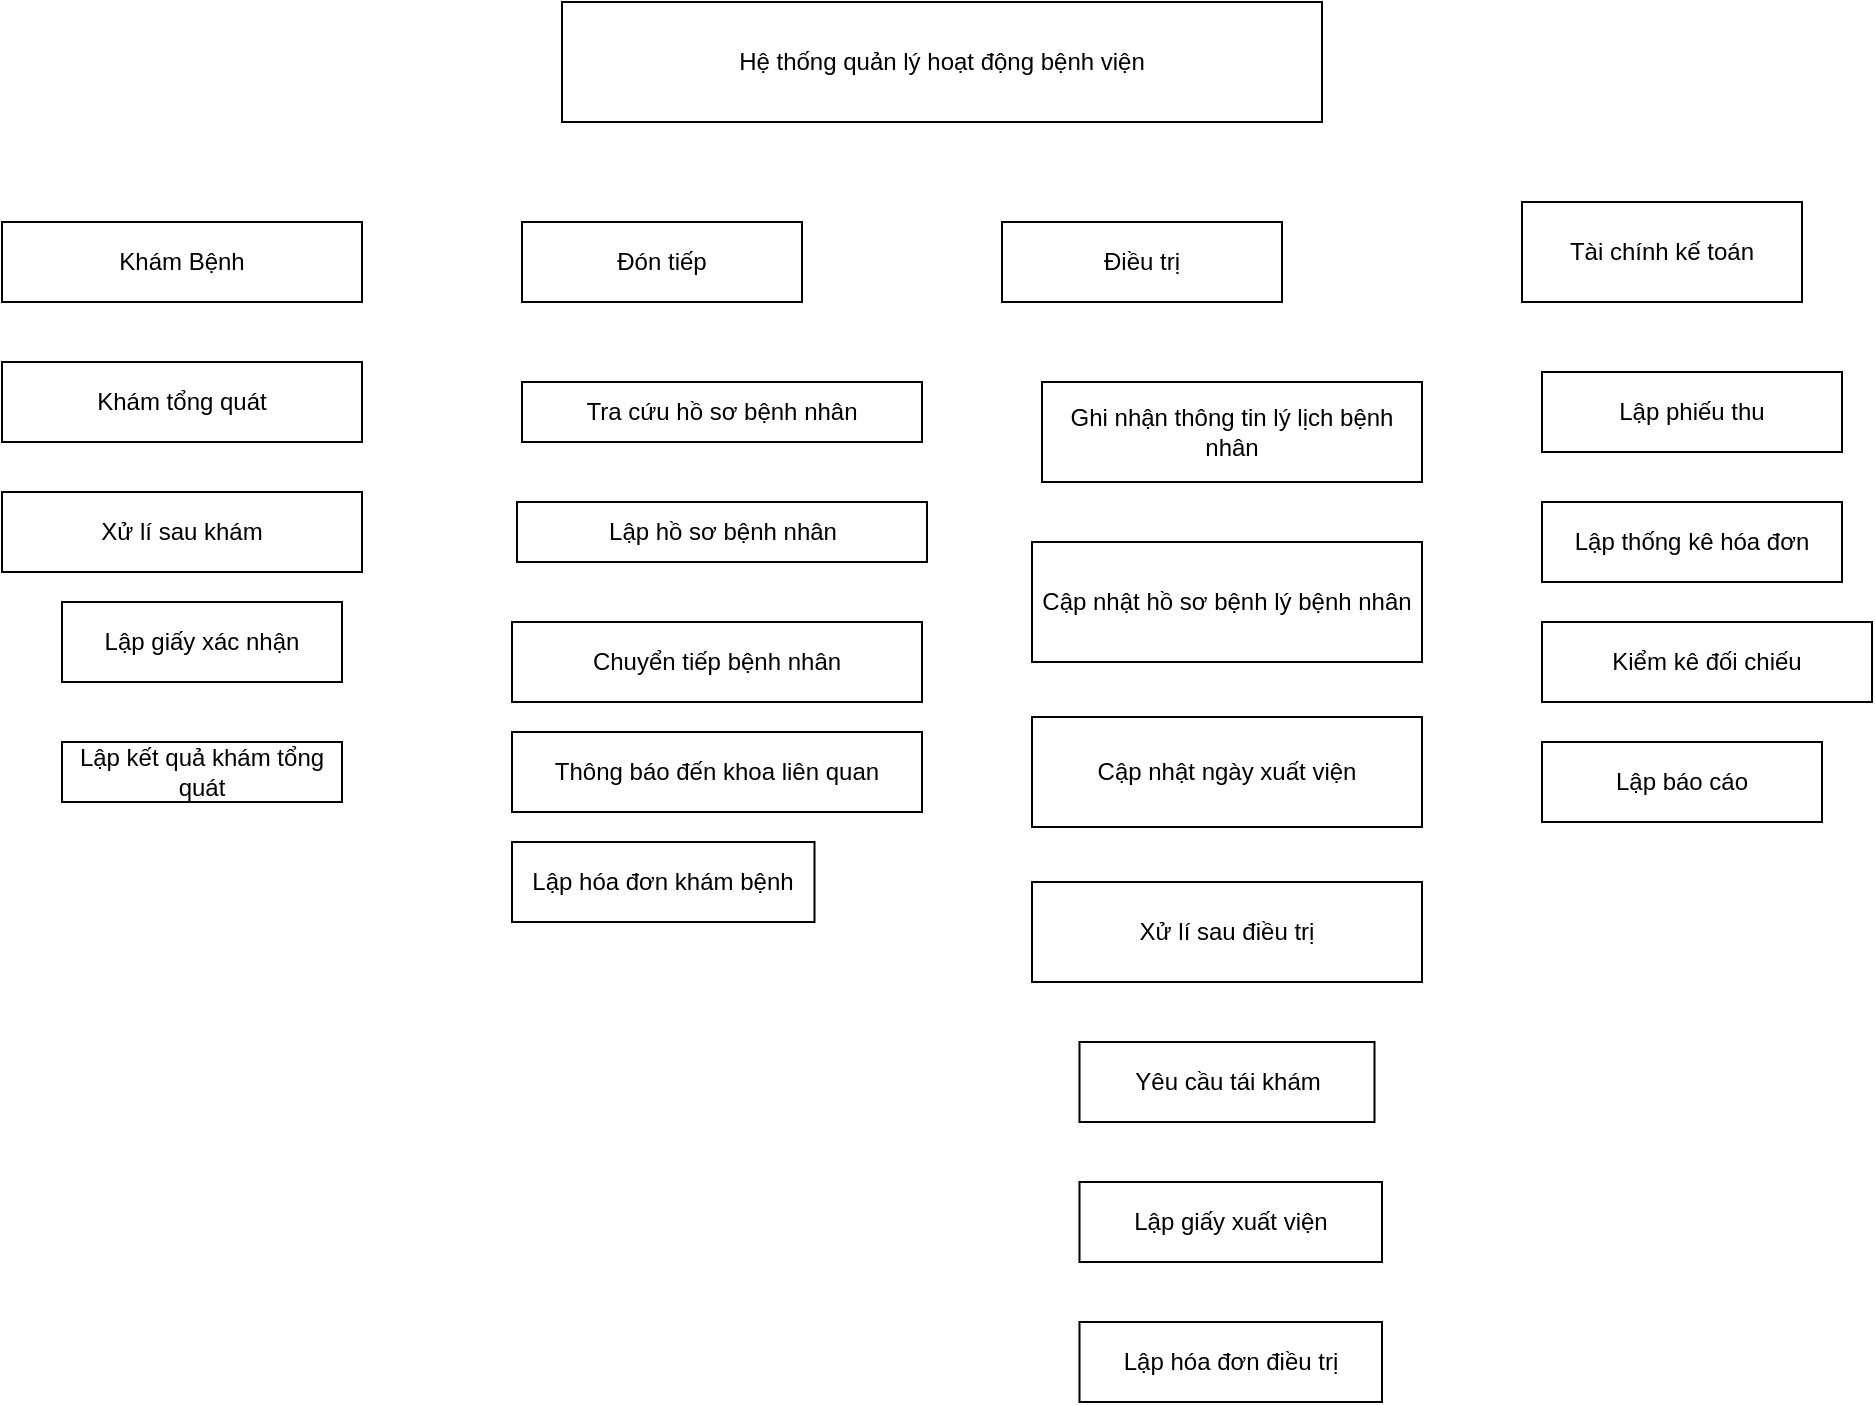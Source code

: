 <mxfile version="13.9.6" type="github">
  <diagram id="KvaNWkCoYmiCyT0ZWtry" name="Page-1">
    <mxGraphModel dx="1019" dy="519" grid="1" gridSize="10" guides="1" tooltips="1" connect="1" arrows="1" fold="1" page="1" pageScale="1" pageWidth="850" pageHeight="1100" math="0" shadow="0">
      <root>
        <mxCell id="0" />
        <mxCell id="1" parent="0" />
        <mxCell id="vkGjbb_7PXERbVB5Fccl-1" value="Hệ thống quản lý hoạt động bệnh viện" style="rounded=0;whiteSpace=wrap;html=1;" parent="1" vertex="1">
          <mxGeometry x="300" y="10" width="380" height="60" as="geometry" />
        </mxCell>
        <mxCell id="vkGjbb_7PXERbVB5Fccl-2" value="Khám Bệnh" style="rounded=0;whiteSpace=wrap;html=1;" parent="1" vertex="1">
          <mxGeometry x="20" y="120" width="180" height="40" as="geometry" />
        </mxCell>
        <mxCell id="vkGjbb_7PXERbVB5Fccl-3" value="Khám tổng quát" style="rounded=0;whiteSpace=wrap;html=1;" parent="1" vertex="1">
          <mxGeometry x="20" y="190" width="180" height="40" as="geometry" />
        </mxCell>
        <mxCell id="vkGjbb_7PXERbVB5Fccl-4" value="Xử lí sau khám" style="rounded=0;whiteSpace=wrap;html=1;" parent="1" vertex="1">
          <mxGeometry x="20" y="255" width="180" height="40" as="geometry" />
        </mxCell>
        <mxCell id="vkGjbb_7PXERbVB5Fccl-5" value="Đón tiếp" style="rounded=0;whiteSpace=wrap;html=1;" parent="1" vertex="1">
          <mxGeometry x="280" y="120" width="140" height="40" as="geometry" />
        </mxCell>
        <mxCell id="vkGjbb_7PXERbVB5Fccl-6" value="Tra cứu hồ sơ bệnh nhân" style="rounded=0;whiteSpace=wrap;html=1;" parent="1" vertex="1">
          <mxGeometry x="280" y="200" width="200" height="30" as="geometry" />
        </mxCell>
        <mxCell id="vkGjbb_7PXERbVB5Fccl-7" value="Lập hồ sơ bệnh nhân" style="rounded=0;whiteSpace=wrap;html=1;" parent="1" vertex="1">
          <mxGeometry x="277.5" y="260" width="205" height="30" as="geometry" />
        </mxCell>
        <mxCell id="vkGjbb_7PXERbVB5Fccl-8" value="Chuyển tiếp bệnh nhân" style="rounded=0;whiteSpace=wrap;html=1;" parent="1" vertex="1">
          <mxGeometry x="275" y="320" width="205" height="40" as="geometry" />
        </mxCell>
        <mxCell id="vkGjbb_7PXERbVB5Fccl-9" value="Lập giấy xác nhận" style="rounded=0;whiteSpace=wrap;html=1;" parent="1" vertex="1">
          <mxGeometry x="50" y="310" width="140" height="40" as="geometry" />
        </mxCell>
        <mxCell id="vkGjbb_7PXERbVB5Fccl-10" value="Lập kết quả khám tổng quát" style="rounded=0;whiteSpace=wrap;html=1;" parent="1" vertex="1">
          <mxGeometry x="50" y="380" width="140" height="30" as="geometry" />
        </mxCell>
        <mxCell id="vkGjbb_7PXERbVB5Fccl-14" value="Điều trị" style="rounded=0;whiteSpace=wrap;html=1;" parent="1" vertex="1">
          <mxGeometry x="520" y="120" width="140" height="40" as="geometry" />
        </mxCell>
        <mxCell id="vkGjbb_7PXERbVB5Fccl-20" value="Ghi nhận thông tin lý lịch bệnh nhân" style="rounded=0;whiteSpace=wrap;html=1;" parent="1" vertex="1">
          <mxGeometry x="540" y="200" width="190" height="50" as="geometry" />
        </mxCell>
        <mxCell id="vkGjbb_7PXERbVB5Fccl-21" value="Cập nhật hồ sơ bệnh lý bệnh nhân" style="rounded=0;whiteSpace=wrap;html=1;" parent="1" vertex="1">
          <mxGeometry x="535" y="280" width="195" height="60" as="geometry" />
        </mxCell>
        <mxCell id="vkGjbb_7PXERbVB5Fccl-22" value="Cập nhật ngày xuất viện" style="rounded=0;whiteSpace=wrap;html=1;" parent="1" vertex="1">
          <mxGeometry x="535" y="367.5" width="195" height="55" as="geometry" />
        </mxCell>
        <mxCell id="vkGjbb_7PXERbVB5Fccl-23" value="Xử lí sau điều trị" style="rounded=0;whiteSpace=wrap;html=1;" parent="1" vertex="1">
          <mxGeometry x="535" y="450" width="195" height="50" as="geometry" />
        </mxCell>
        <mxCell id="vkGjbb_7PXERbVB5Fccl-24" value="Yêu cầu tái khám" style="rounded=0;whiteSpace=wrap;html=1;" parent="1" vertex="1">
          <mxGeometry x="558.75" y="530" width="147.5" height="40" as="geometry" />
        </mxCell>
        <mxCell id="vkGjbb_7PXERbVB5Fccl-25" value="Lập giấy xuất viện" style="rounded=0;whiteSpace=wrap;html=1;" parent="1" vertex="1">
          <mxGeometry x="558.75" y="600" width="151.25" height="40" as="geometry" />
        </mxCell>
        <mxCell id="vkGjbb_7PXERbVB5Fccl-26" value="Lập hóa đơn điều trị" style="rounded=0;whiteSpace=wrap;html=1;" parent="1" vertex="1">
          <mxGeometry x="558.75" y="670" width="151.25" height="40" as="geometry" />
        </mxCell>
        <mxCell id="vkGjbb_7PXERbVB5Fccl-27" value="Tài chính kế toán" style="rounded=0;whiteSpace=wrap;html=1;" parent="1" vertex="1">
          <mxGeometry x="780" y="110" width="140" height="50" as="geometry" />
        </mxCell>
        <mxCell id="vkGjbb_7PXERbVB5Fccl-28" value="Lập thống kê hóa đơn" style="rounded=0;whiteSpace=wrap;html=1;" parent="1" vertex="1">
          <mxGeometry x="790" y="260" width="150" height="40" as="geometry" />
        </mxCell>
        <mxCell id="vkGjbb_7PXERbVB5Fccl-29" value="Kiểm kê đối chiếu" style="rounded=0;whiteSpace=wrap;html=1;" parent="1" vertex="1">
          <mxGeometry x="790" y="320" width="165" height="40" as="geometry" />
        </mxCell>
        <mxCell id="vkGjbb_7PXERbVB5Fccl-30" value="Lập báo cáo" style="rounded=0;whiteSpace=wrap;html=1;" parent="1" vertex="1">
          <mxGeometry x="790" y="380" width="140" height="40" as="geometry" />
        </mxCell>
        <mxCell id="1rvTci8TLG_Ej2rMH8-D-1" value="Lập hóa đơn khám bệnh" style="rounded=0;whiteSpace=wrap;html=1;" vertex="1" parent="1">
          <mxGeometry x="275" y="430" width="151.25" height="40" as="geometry" />
        </mxCell>
        <mxCell id="1rvTci8TLG_Ej2rMH8-D-2" value="Thông báo đến khoa liên quan" style="rounded=0;whiteSpace=wrap;html=1;" vertex="1" parent="1">
          <mxGeometry x="275" y="375" width="205" height="40" as="geometry" />
        </mxCell>
        <mxCell id="1rvTci8TLG_Ej2rMH8-D-3" value="Lập phiếu thu" style="rounded=0;whiteSpace=wrap;html=1;" vertex="1" parent="1">
          <mxGeometry x="790" y="195" width="150" height="40" as="geometry" />
        </mxCell>
      </root>
    </mxGraphModel>
  </diagram>
</mxfile>
